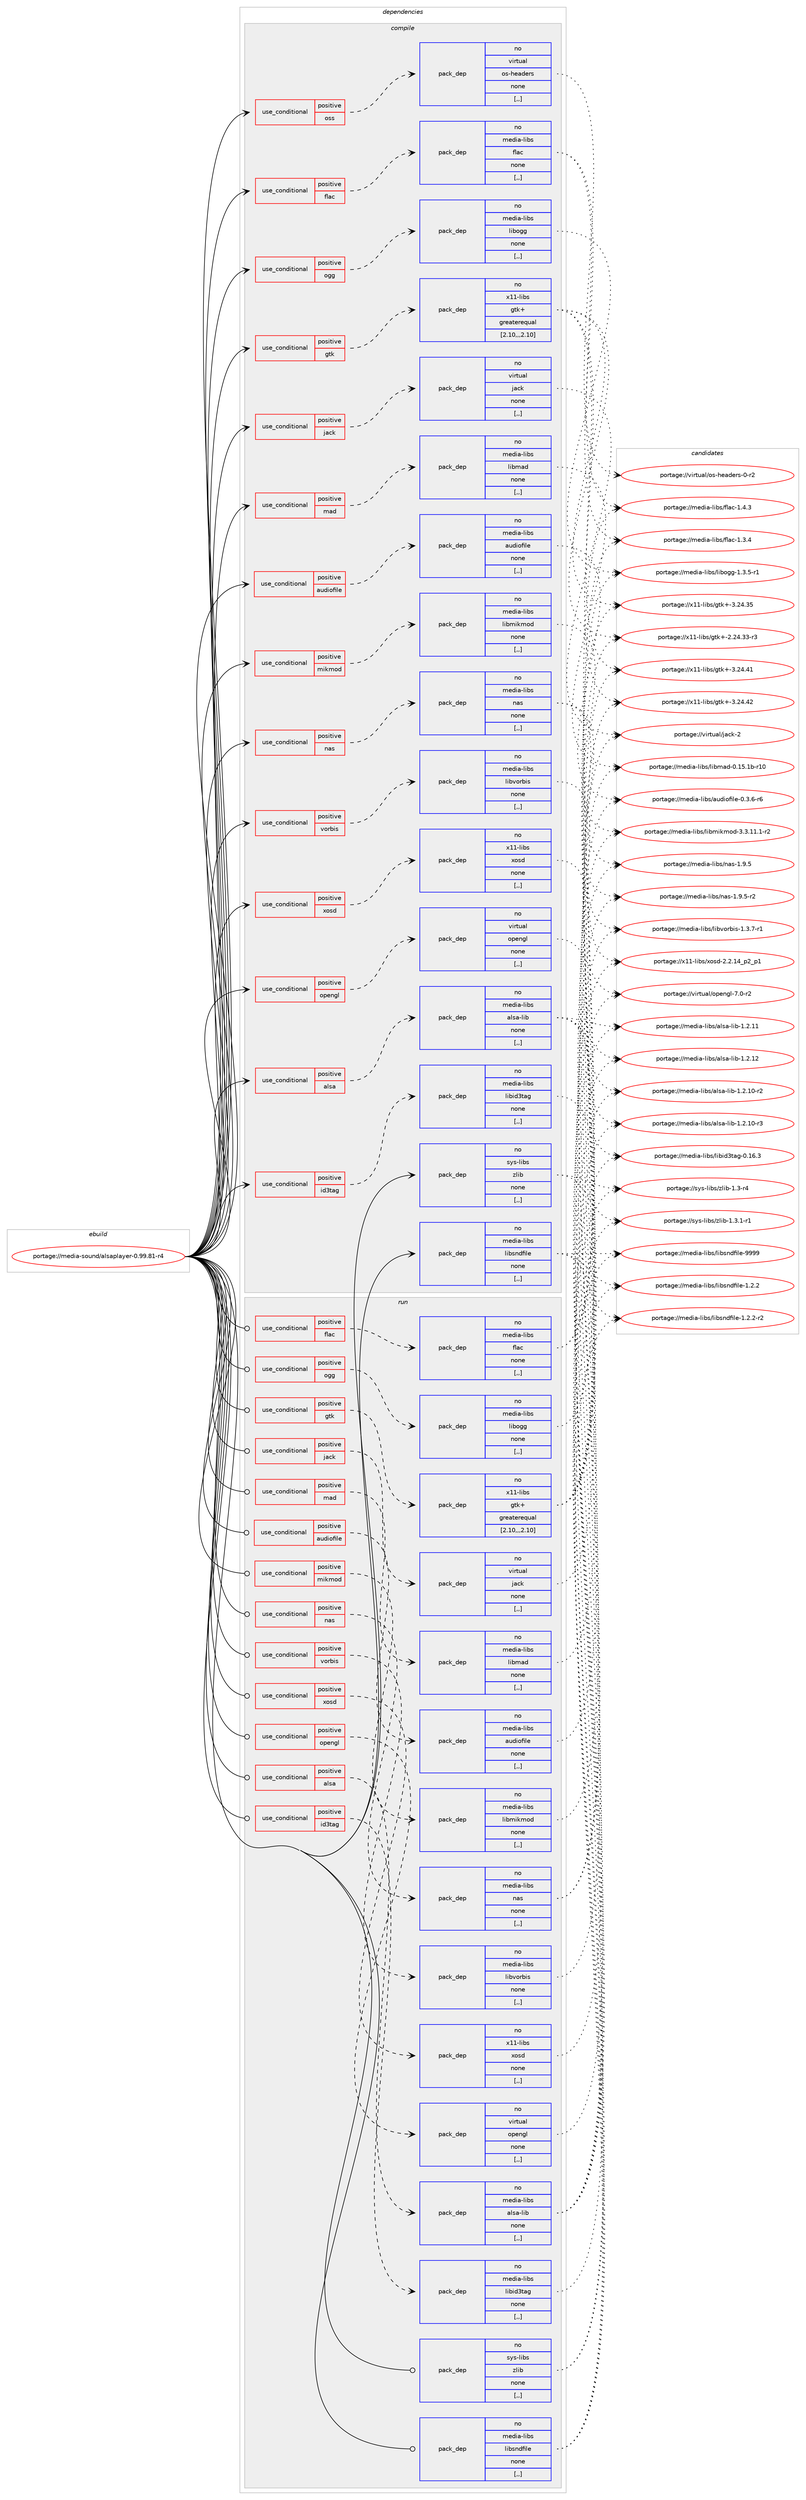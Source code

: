 digraph prolog {

# *************
# Graph options
# *************

newrank=true;
concentrate=true;
compound=true;
graph [rankdir=LR,fontname=Helvetica,fontsize=10,ranksep=1.5];#, ranksep=2.5, nodesep=0.2];
edge  [arrowhead=vee];
node  [fontname=Helvetica,fontsize=10];

# **********
# The ebuild
# **********

subgraph cluster_leftcol {
color=gray;
rank=same;
label=<<i>ebuild</i>>;
id [label="portage://media-sound/alsaplayer-0.99.81-r4", color=red, width=4, href="../media-sound/alsaplayer-0.99.81-r4.svg"];
}

# ****************
# The dependencies
# ****************

subgraph cluster_midcol {
color=gray;
label=<<i>dependencies</i>>;
subgraph cluster_compile {
fillcolor="#eeeeee";
style=filled;
label=<<i>compile</i>>;
subgraph cond77008 {
dependency304447 [label=<<TABLE BORDER="0" CELLBORDER="1" CELLSPACING="0" CELLPADDING="4"><TR><TD ROWSPAN="3" CELLPADDING="10">use_conditional</TD></TR><TR><TD>positive</TD></TR><TR><TD>alsa</TD></TR></TABLE>>, shape=none, color=red];
subgraph pack225069 {
dependency304448 [label=<<TABLE BORDER="0" CELLBORDER="1" CELLSPACING="0" CELLPADDING="4" WIDTH="220"><TR><TD ROWSPAN="6" CELLPADDING="30">pack_dep</TD></TR><TR><TD WIDTH="110">no</TD></TR><TR><TD>media-libs</TD></TR><TR><TD>alsa-lib</TD></TR><TR><TD>none</TD></TR><TR><TD>[,,]</TD></TR></TABLE>>, shape=none, color=blue];
}
dependency304447:e -> dependency304448:w [weight=20,style="dashed",arrowhead="vee"];
}
id:e -> dependency304447:w [weight=20,style="solid",arrowhead="vee"];
subgraph cond77009 {
dependency304449 [label=<<TABLE BORDER="0" CELLBORDER="1" CELLSPACING="0" CELLPADDING="4"><TR><TD ROWSPAN="3" CELLPADDING="10">use_conditional</TD></TR><TR><TD>positive</TD></TR><TR><TD>audiofile</TD></TR></TABLE>>, shape=none, color=red];
subgraph pack225070 {
dependency304450 [label=<<TABLE BORDER="0" CELLBORDER="1" CELLSPACING="0" CELLPADDING="4" WIDTH="220"><TR><TD ROWSPAN="6" CELLPADDING="30">pack_dep</TD></TR><TR><TD WIDTH="110">no</TD></TR><TR><TD>media-libs</TD></TR><TR><TD>audiofile</TD></TR><TR><TD>none</TD></TR><TR><TD>[,,]</TD></TR></TABLE>>, shape=none, color=blue];
}
dependency304449:e -> dependency304450:w [weight=20,style="dashed",arrowhead="vee"];
}
id:e -> dependency304449:w [weight=20,style="solid",arrowhead="vee"];
subgraph cond77010 {
dependency304451 [label=<<TABLE BORDER="0" CELLBORDER="1" CELLSPACING="0" CELLPADDING="4"><TR><TD ROWSPAN="3" CELLPADDING="10">use_conditional</TD></TR><TR><TD>positive</TD></TR><TR><TD>flac</TD></TR></TABLE>>, shape=none, color=red];
subgraph pack225071 {
dependency304452 [label=<<TABLE BORDER="0" CELLBORDER="1" CELLSPACING="0" CELLPADDING="4" WIDTH="220"><TR><TD ROWSPAN="6" CELLPADDING="30">pack_dep</TD></TR><TR><TD WIDTH="110">no</TD></TR><TR><TD>media-libs</TD></TR><TR><TD>flac</TD></TR><TR><TD>none</TD></TR><TR><TD>[,,]</TD></TR></TABLE>>, shape=none, color=blue];
}
dependency304451:e -> dependency304452:w [weight=20,style="dashed",arrowhead="vee"];
}
id:e -> dependency304451:w [weight=20,style="solid",arrowhead="vee"];
subgraph cond77011 {
dependency304453 [label=<<TABLE BORDER="0" CELLBORDER="1" CELLSPACING="0" CELLPADDING="4"><TR><TD ROWSPAN="3" CELLPADDING="10">use_conditional</TD></TR><TR><TD>positive</TD></TR><TR><TD>gtk</TD></TR></TABLE>>, shape=none, color=red];
subgraph pack225072 {
dependency304454 [label=<<TABLE BORDER="0" CELLBORDER="1" CELLSPACING="0" CELLPADDING="4" WIDTH="220"><TR><TD ROWSPAN="6" CELLPADDING="30">pack_dep</TD></TR><TR><TD WIDTH="110">no</TD></TR><TR><TD>x11-libs</TD></TR><TR><TD>gtk+</TD></TR><TR><TD>greaterequal</TD></TR><TR><TD>[2.10,,,2.10]</TD></TR></TABLE>>, shape=none, color=blue];
}
dependency304453:e -> dependency304454:w [weight=20,style="dashed",arrowhead="vee"];
}
id:e -> dependency304453:w [weight=20,style="solid",arrowhead="vee"];
subgraph cond77012 {
dependency304455 [label=<<TABLE BORDER="0" CELLBORDER="1" CELLSPACING="0" CELLPADDING="4"><TR><TD ROWSPAN="3" CELLPADDING="10">use_conditional</TD></TR><TR><TD>positive</TD></TR><TR><TD>id3tag</TD></TR></TABLE>>, shape=none, color=red];
subgraph pack225073 {
dependency304456 [label=<<TABLE BORDER="0" CELLBORDER="1" CELLSPACING="0" CELLPADDING="4" WIDTH="220"><TR><TD ROWSPAN="6" CELLPADDING="30">pack_dep</TD></TR><TR><TD WIDTH="110">no</TD></TR><TR><TD>media-libs</TD></TR><TR><TD>libid3tag</TD></TR><TR><TD>none</TD></TR><TR><TD>[,,]</TD></TR></TABLE>>, shape=none, color=blue];
}
dependency304455:e -> dependency304456:w [weight=20,style="dashed",arrowhead="vee"];
}
id:e -> dependency304455:w [weight=20,style="solid",arrowhead="vee"];
subgraph cond77013 {
dependency304457 [label=<<TABLE BORDER="0" CELLBORDER="1" CELLSPACING="0" CELLPADDING="4"><TR><TD ROWSPAN="3" CELLPADDING="10">use_conditional</TD></TR><TR><TD>positive</TD></TR><TR><TD>jack</TD></TR></TABLE>>, shape=none, color=red];
subgraph pack225074 {
dependency304458 [label=<<TABLE BORDER="0" CELLBORDER="1" CELLSPACING="0" CELLPADDING="4" WIDTH="220"><TR><TD ROWSPAN="6" CELLPADDING="30">pack_dep</TD></TR><TR><TD WIDTH="110">no</TD></TR><TR><TD>virtual</TD></TR><TR><TD>jack</TD></TR><TR><TD>none</TD></TR><TR><TD>[,,]</TD></TR></TABLE>>, shape=none, color=blue];
}
dependency304457:e -> dependency304458:w [weight=20,style="dashed",arrowhead="vee"];
}
id:e -> dependency304457:w [weight=20,style="solid",arrowhead="vee"];
subgraph cond77014 {
dependency304459 [label=<<TABLE BORDER="0" CELLBORDER="1" CELLSPACING="0" CELLPADDING="4"><TR><TD ROWSPAN="3" CELLPADDING="10">use_conditional</TD></TR><TR><TD>positive</TD></TR><TR><TD>mad</TD></TR></TABLE>>, shape=none, color=red];
subgraph pack225075 {
dependency304460 [label=<<TABLE BORDER="0" CELLBORDER="1" CELLSPACING="0" CELLPADDING="4" WIDTH="220"><TR><TD ROWSPAN="6" CELLPADDING="30">pack_dep</TD></TR><TR><TD WIDTH="110">no</TD></TR><TR><TD>media-libs</TD></TR><TR><TD>libmad</TD></TR><TR><TD>none</TD></TR><TR><TD>[,,]</TD></TR></TABLE>>, shape=none, color=blue];
}
dependency304459:e -> dependency304460:w [weight=20,style="dashed",arrowhead="vee"];
}
id:e -> dependency304459:w [weight=20,style="solid",arrowhead="vee"];
subgraph cond77015 {
dependency304461 [label=<<TABLE BORDER="0" CELLBORDER="1" CELLSPACING="0" CELLPADDING="4"><TR><TD ROWSPAN="3" CELLPADDING="10">use_conditional</TD></TR><TR><TD>positive</TD></TR><TR><TD>mikmod</TD></TR></TABLE>>, shape=none, color=red];
subgraph pack225076 {
dependency304462 [label=<<TABLE BORDER="0" CELLBORDER="1" CELLSPACING="0" CELLPADDING="4" WIDTH="220"><TR><TD ROWSPAN="6" CELLPADDING="30">pack_dep</TD></TR><TR><TD WIDTH="110">no</TD></TR><TR><TD>media-libs</TD></TR><TR><TD>libmikmod</TD></TR><TR><TD>none</TD></TR><TR><TD>[,,]</TD></TR></TABLE>>, shape=none, color=blue];
}
dependency304461:e -> dependency304462:w [weight=20,style="dashed",arrowhead="vee"];
}
id:e -> dependency304461:w [weight=20,style="solid",arrowhead="vee"];
subgraph cond77016 {
dependency304463 [label=<<TABLE BORDER="0" CELLBORDER="1" CELLSPACING="0" CELLPADDING="4"><TR><TD ROWSPAN="3" CELLPADDING="10">use_conditional</TD></TR><TR><TD>positive</TD></TR><TR><TD>nas</TD></TR></TABLE>>, shape=none, color=red];
subgraph pack225077 {
dependency304464 [label=<<TABLE BORDER="0" CELLBORDER="1" CELLSPACING="0" CELLPADDING="4" WIDTH="220"><TR><TD ROWSPAN="6" CELLPADDING="30">pack_dep</TD></TR><TR><TD WIDTH="110">no</TD></TR><TR><TD>media-libs</TD></TR><TR><TD>nas</TD></TR><TR><TD>none</TD></TR><TR><TD>[,,]</TD></TR></TABLE>>, shape=none, color=blue];
}
dependency304463:e -> dependency304464:w [weight=20,style="dashed",arrowhead="vee"];
}
id:e -> dependency304463:w [weight=20,style="solid",arrowhead="vee"];
subgraph cond77017 {
dependency304465 [label=<<TABLE BORDER="0" CELLBORDER="1" CELLSPACING="0" CELLPADDING="4"><TR><TD ROWSPAN="3" CELLPADDING="10">use_conditional</TD></TR><TR><TD>positive</TD></TR><TR><TD>ogg</TD></TR></TABLE>>, shape=none, color=red];
subgraph pack225078 {
dependency304466 [label=<<TABLE BORDER="0" CELLBORDER="1" CELLSPACING="0" CELLPADDING="4" WIDTH="220"><TR><TD ROWSPAN="6" CELLPADDING="30">pack_dep</TD></TR><TR><TD WIDTH="110">no</TD></TR><TR><TD>media-libs</TD></TR><TR><TD>libogg</TD></TR><TR><TD>none</TD></TR><TR><TD>[,,]</TD></TR></TABLE>>, shape=none, color=blue];
}
dependency304465:e -> dependency304466:w [weight=20,style="dashed",arrowhead="vee"];
}
id:e -> dependency304465:w [weight=20,style="solid",arrowhead="vee"];
subgraph cond77018 {
dependency304467 [label=<<TABLE BORDER="0" CELLBORDER="1" CELLSPACING="0" CELLPADDING="4"><TR><TD ROWSPAN="3" CELLPADDING="10">use_conditional</TD></TR><TR><TD>positive</TD></TR><TR><TD>opengl</TD></TR></TABLE>>, shape=none, color=red];
subgraph pack225079 {
dependency304468 [label=<<TABLE BORDER="0" CELLBORDER="1" CELLSPACING="0" CELLPADDING="4" WIDTH="220"><TR><TD ROWSPAN="6" CELLPADDING="30">pack_dep</TD></TR><TR><TD WIDTH="110">no</TD></TR><TR><TD>virtual</TD></TR><TR><TD>opengl</TD></TR><TR><TD>none</TD></TR><TR><TD>[,,]</TD></TR></TABLE>>, shape=none, color=blue];
}
dependency304467:e -> dependency304468:w [weight=20,style="dashed",arrowhead="vee"];
}
id:e -> dependency304467:w [weight=20,style="solid",arrowhead="vee"];
subgraph cond77019 {
dependency304469 [label=<<TABLE BORDER="0" CELLBORDER="1" CELLSPACING="0" CELLPADDING="4"><TR><TD ROWSPAN="3" CELLPADDING="10">use_conditional</TD></TR><TR><TD>positive</TD></TR><TR><TD>oss</TD></TR></TABLE>>, shape=none, color=red];
subgraph pack225080 {
dependency304470 [label=<<TABLE BORDER="0" CELLBORDER="1" CELLSPACING="0" CELLPADDING="4" WIDTH="220"><TR><TD ROWSPAN="6" CELLPADDING="30">pack_dep</TD></TR><TR><TD WIDTH="110">no</TD></TR><TR><TD>virtual</TD></TR><TR><TD>os-headers</TD></TR><TR><TD>none</TD></TR><TR><TD>[,,]</TD></TR></TABLE>>, shape=none, color=blue];
}
dependency304469:e -> dependency304470:w [weight=20,style="dashed",arrowhead="vee"];
}
id:e -> dependency304469:w [weight=20,style="solid",arrowhead="vee"];
subgraph cond77020 {
dependency304471 [label=<<TABLE BORDER="0" CELLBORDER="1" CELLSPACING="0" CELLPADDING="4"><TR><TD ROWSPAN="3" CELLPADDING="10">use_conditional</TD></TR><TR><TD>positive</TD></TR><TR><TD>vorbis</TD></TR></TABLE>>, shape=none, color=red];
subgraph pack225081 {
dependency304472 [label=<<TABLE BORDER="0" CELLBORDER="1" CELLSPACING="0" CELLPADDING="4" WIDTH="220"><TR><TD ROWSPAN="6" CELLPADDING="30">pack_dep</TD></TR><TR><TD WIDTH="110">no</TD></TR><TR><TD>media-libs</TD></TR><TR><TD>libvorbis</TD></TR><TR><TD>none</TD></TR><TR><TD>[,,]</TD></TR></TABLE>>, shape=none, color=blue];
}
dependency304471:e -> dependency304472:w [weight=20,style="dashed",arrowhead="vee"];
}
id:e -> dependency304471:w [weight=20,style="solid",arrowhead="vee"];
subgraph cond77021 {
dependency304473 [label=<<TABLE BORDER="0" CELLBORDER="1" CELLSPACING="0" CELLPADDING="4"><TR><TD ROWSPAN="3" CELLPADDING="10">use_conditional</TD></TR><TR><TD>positive</TD></TR><TR><TD>xosd</TD></TR></TABLE>>, shape=none, color=red];
subgraph pack225082 {
dependency304474 [label=<<TABLE BORDER="0" CELLBORDER="1" CELLSPACING="0" CELLPADDING="4" WIDTH="220"><TR><TD ROWSPAN="6" CELLPADDING="30">pack_dep</TD></TR><TR><TD WIDTH="110">no</TD></TR><TR><TD>x11-libs</TD></TR><TR><TD>xosd</TD></TR><TR><TD>none</TD></TR><TR><TD>[,,]</TD></TR></TABLE>>, shape=none, color=blue];
}
dependency304473:e -> dependency304474:w [weight=20,style="dashed",arrowhead="vee"];
}
id:e -> dependency304473:w [weight=20,style="solid",arrowhead="vee"];
subgraph pack225083 {
dependency304475 [label=<<TABLE BORDER="0" CELLBORDER="1" CELLSPACING="0" CELLPADDING="4" WIDTH="220"><TR><TD ROWSPAN="6" CELLPADDING="30">pack_dep</TD></TR><TR><TD WIDTH="110">no</TD></TR><TR><TD>media-libs</TD></TR><TR><TD>libsndfile</TD></TR><TR><TD>none</TD></TR><TR><TD>[,,]</TD></TR></TABLE>>, shape=none, color=blue];
}
id:e -> dependency304475:w [weight=20,style="solid",arrowhead="vee"];
subgraph pack225084 {
dependency304476 [label=<<TABLE BORDER="0" CELLBORDER="1" CELLSPACING="0" CELLPADDING="4" WIDTH="220"><TR><TD ROWSPAN="6" CELLPADDING="30">pack_dep</TD></TR><TR><TD WIDTH="110">no</TD></TR><TR><TD>sys-libs</TD></TR><TR><TD>zlib</TD></TR><TR><TD>none</TD></TR><TR><TD>[,,]</TD></TR></TABLE>>, shape=none, color=blue];
}
id:e -> dependency304476:w [weight=20,style="solid",arrowhead="vee"];
}
subgraph cluster_compileandrun {
fillcolor="#eeeeee";
style=filled;
label=<<i>compile and run</i>>;
}
subgraph cluster_run {
fillcolor="#eeeeee";
style=filled;
label=<<i>run</i>>;
subgraph cond77022 {
dependency304477 [label=<<TABLE BORDER="0" CELLBORDER="1" CELLSPACING="0" CELLPADDING="4"><TR><TD ROWSPAN="3" CELLPADDING="10">use_conditional</TD></TR><TR><TD>positive</TD></TR><TR><TD>alsa</TD></TR></TABLE>>, shape=none, color=red];
subgraph pack225085 {
dependency304478 [label=<<TABLE BORDER="0" CELLBORDER="1" CELLSPACING="0" CELLPADDING="4" WIDTH="220"><TR><TD ROWSPAN="6" CELLPADDING="30">pack_dep</TD></TR><TR><TD WIDTH="110">no</TD></TR><TR><TD>media-libs</TD></TR><TR><TD>alsa-lib</TD></TR><TR><TD>none</TD></TR><TR><TD>[,,]</TD></TR></TABLE>>, shape=none, color=blue];
}
dependency304477:e -> dependency304478:w [weight=20,style="dashed",arrowhead="vee"];
}
id:e -> dependency304477:w [weight=20,style="solid",arrowhead="odot"];
subgraph cond77023 {
dependency304479 [label=<<TABLE BORDER="0" CELLBORDER="1" CELLSPACING="0" CELLPADDING="4"><TR><TD ROWSPAN="3" CELLPADDING="10">use_conditional</TD></TR><TR><TD>positive</TD></TR><TR><TD>audiofile</TD></TR></TABLE>>, shape=none, color=red];
subgraph pack225086 {
dependency304480 [label=<<TABLE BORDER="0" CELLBORDER="1" CELLSPACING="0" CELLPADDING="4" WIDTH="220"><TR><TD ROWSPAN="6" CELLPADDING="30">pack_dep</TD></TR><TR><TD WIDTH="110">no</TD></TR><TR><TD>media-libs</TD></TR><TR><TD>audiofile</TD></TR><TR><TD>none</TD></TR><TR><TD>[,,]</TD></TR></TABLE>>, shape=none, color=blue];
}
dependency304479:e -> dependency304480:w [weight=20,style="dashed",arrowhead="vee"];
}
id:e -> dependency304479:w [weight=20,style="solid",arrowhead="odot"];
subgraph cond77024 {
dependency304481 [label=<<TABLE BORDER="0" CELLBORDER="1" CELLSPACING="0" CELLPADDING="4"><TR><TD ROWSPAN="3" CELLPADDING="10">use_conditional</TD></TR><TR><TD>positive</TD></TR><TR><TD>flac</TD></TR></TABLE>>, shape=none, color=red];
subgraph pack225087 {
dependency304482 [label=<<TABLE BORDER="0" CELLBORDER="1" CELLSPACING="0" CELLPADDING="4" WIDTH="220"><TR><TD ROWSPAN="6" CELLPADDING="30">pack_dep</TD></TR><TR><TD WIDTH="110">no</TD></TR><TR><TD>media-libs</TD></TR><TR><TD>flac</TD></TR><TR><TD>none</TD></TR><TR><TD>[,,]</TD></TR></TABLE>>, shape=none, color=blue];
}
dependency304481:e -> dependency304482:w [weight=20,style="dashed",arrowhead="vee"];
}
id:e -> dependency304481:w [weight=20,style="solid",arrowhead="odot"];
subgraph cond77025 {
dependency304483 [label=<<TABLE BORDER="0" CELLBORDER="1" CELLSPACING="0" CELLPADDING="4"><TR><TD ROWSPAN="3" CELLPADDING="10">use_conditional</TD></TR><TR><TD>positive</TD></TR><TR><TD>gtk</TD></TR></TABLE>>, shape=none, color=red];
subgraph pack225088 {
dependency304484 [label=<<TABLE BORDER="0" CELLBORDER="1" CELLSPACING="0" CELLPADDING="4" WIDTH="220"><TR><TD ROWSPAN="6" CELLPADDING="30">pack_dep</TD></TR><TR><TD WIDTH="110">no</TD></TR><TR><TD>x11-libs</TD></TR><TR><TD>gtk+</TD></TR><TR><TD>greaterequal</TD></TR><TR><TD>[2.10,,,2.10]</TD></TR></TABLE>>, shape=none, color=blue];
}
dependency304483:e -> dependency304484:w [weight=20,style="dashed",arrowhead="vee"];
}
id:e -> dependency304483:w [weight=20,style="solid",arrowhead="odot"];
subgraph cond77026 {
dependency304485 [label=<<TABLE BORDER="0" CELLBORDER="1" CELLSPACING="0" CELLPADDING="4"><TR><TD ROWSPAN="3" CELLPADDING="10">use_conditional</TD></TR><TR><TD>positive</TD></TR><TR><TD>id3tag</TD></TR></TABLE>>, shape=none, color=red];
subgraph pack225089 {
dependency304486 [label=<<TABLE BORDER="0" CELLBORDER="1" CELLSPACING="0" CELLPADDING="4" WIDTH="220"><TR><TD ROWSPAN="6" CELLPADDING="30">pack_dep</TD></TR><TR><TD WIDTH="110">no</TD></TR><TR><TD>media-libs</TD></TR><TR><TD>libid3tag</TD></TR><TR><TD>none</TD></TR><TR><TD>[,,]</TD></TR></TABLE>>, shape=none, color=blue];
}
dependency304485:e -> dependency304486:w [weight=20,style="dashed",arrowhead="vee"];
}
id:e -> dependency304485:w [weight=20,style="solid",arrowhead="odot"];
subgraph cond77027 {
dependency304487 [label=<<TABLE BORDER="0" CELLBORDER="1" CELLSPACING="0" CELLPADDING="4"><TR><TD ROWSPAN="3" CELLPADDING="10">use_conditional</TD></TR><TR><TD>positive</TD></TR><TR><TD>jack</TD></TR></TABLE>>, shape=none, color=red];
subgraph pack225090 {
dependency304488 [label=<<TABLE BORDER="0" CELLBORDER="1" CELLSPACING="0" CELLPADDING="4" WIDTH="220"><TR><TD ROWSPAN="6" CELLPADDING="30">pack_dep</TD></TR><TR><TD WIDTH="110">no</TD></TR><TR><TD>virtual</TD></TR><TR><TD>jack</TD></TR><TR><TD>none</TD></TR><TR><TD>[,,]</TD></TR></TABLE>>, shape=none, color=blue];
}
dependency304487:e -> dependency304488:w [weight=20,style="dashed",arrowhead="vee"];
}
id:e -> dependency304487:w [weight=20,style="solid",arrowhead="odot"];
subgraph cond77028 {
dependency304489 [label=<<TABLE BORDER="0" CELLBORDER="1" CELLSPACING="0" CELLPADDING="4"><TR><TD ROWSPAN="3" CELLPADDING="10">use_conditional</TD></TR><TR><TD>positive</TD></TR><TR><TD>mad</TD></TR></TABLE>>, shape=none, color=red];
subgraph pack225091 {
dependency304490 [label=<<TABLE BORDER="0" CELLBORDER="1" CELLSPACING="0" CELLPADDING="4" WIDTH="220"><TR><TD ROWSPAN="6" CELLPADDING="30">pack_dep</TD></TR><TR><TD WIDTH="110">no</TD></TR><TR><TD>media-libs</TD></TR><TR><TD>libmad</TD></TR><TR><TD>none</TD></TR><TR><TD>[,,]</TD></TR></TABLE>>, shape=none, color=blue];
}
dependency304489:e -> dependency304490:w [weight=20,style="dashed",arrowhead="vee"];
}
id:e -> dependency304489:w [weight=20,style="solid",arrowhead="odot"];
subgraph cond77029 {
dependency304491 [label=<<TABLE BORDER="0" CELLBORDER="1" CELLSPACING="0" CELLPADDING="4"><TR><TD ROWSPAN="3" CELLPADDING="10">use_conditional</TD></TR><TR><TD>positive</TD></TR><TR><TD>mikmod</TD></TR></TABLE>>, shape=none, color=red];
subgraph pack225092 {
dependency304492 [label=<<TABLE BORDER="0" CELLBORDER="1" CELLSPACING="0" CELLPADDING="4" WIDTH="220"><TR><TD ROWSPAN="6" CELLPADDING="30">pack_dep</TD></TR><TR><TD WIDTH="110">no</TD></TR><TR><TD>media-libs</TD></TR><TR><TD>libmikmod</TD></TR><TR><TD>none</TD></TR><TR><TD>[,,]</TD></TR></TABLE>>, shape=none, color=blue];
}
dependency304491:e -> dependency304492:w [weight=20,style="dashed",arrowhead="vee"];
}
id:e -> dependency304491:w [weight=20,style="solid",arrowhead="odot"];
subgraph cond77030 {
dependency304493 [label=<<TABLE BORDER="0" CELLBORDER="1" CELLSPACING="0" CELLPADDING="4"><TR><TD ROWSPAN="3" CELLPADDING="10">use_conditional</TD></TR><TR><TD>positive</TD></TR><TR><TD>nas</TD></TR></TABLE>>, shape=none, color=red];
subgraph pack225093 {
dependency304494 [label=<<TABLE BORDER="0" CELLBORDER="1" CELLSPACING="0" CELLPADDING="4" WIDTH="220"><TR><TD ROWSPAN="6" CELLPADDING="30">pack_dep</TD></TR><TR><TD WIDTH="110">no</TD></TR><TR><TD>media-libs</TD></TR><TR><TD>nas</TD></TR><TR><TD>none</TD></TR><TR><TD>[,,]</TD></TR></TABLE>>, shape=none, color=blue];
}
dependency304493:e -> dependency304494:w [weight=20,style="dashed",arrowhead="vee"];
}
id:e -> dependency304493:w [weight=20,style="solid",arrowhead="odot"];
subgraph cond77031 {
dependency304495 [label=<<TABLE BORDER="0" CELLBORDER="1" CELLSPACING="0" CELLPADDING="4"><TR><TD ROWSPAN="3" CELLPADDING="10">use_conditional</TD></TR><TR><TD>positive</TD></TR><TR><TD>ogg</TD></TR></TABLE>>, shape=none, color=red];
subgraph pack225094 {
dependency304496 [label=<<TABLE BORDER="0" CELLBORDER="1" CELLSPACING="0" CELLPADDING="4" WIDTH="220"><TR><TD ROWSPAN="6" CELLPADDING="30">pack_dep</TD></TR><TR><TD WIDTH="110">no</TD></TR><TR><TD>media-libs</TD></TR><TR><TD>libogg</TD></TR><TR><TD>none</TD></TR><TR><TD>[,,]</TD></TR></TABLE>>, shape=none, color=blue];
}
dependency304495:e -> dependency304496:w [weight=20,style="dashed",arrowhead="vee"];
}
id:e -> dependency304495:w [weight=20,style="solid",arrowhead="odot"];
subgraph cond77032 {
dependency304497 [label=<<TABLE BORDER="0" CELLBORDER="1" CELLSPACING="0" CELLPADDING="4"><TR><TD ROWSPAN="3" CELLPADDING="10">use_conditional</TD></TR><TR><TD>positive</TD></TR><TR><TD>opengl</TD></TR></TABLE>>, shape=none, color=red];
subgraph pack225095 {
dependency304498 [label=<<TABLE BORDER="0" CELLBORDER="1" CELLSPACING="0" CELLPADDING="4" WIDTH="220"><TR><TD ROWSPAN="6" CELLPADDING="30">pack_dep</TD></TR><TR><TD WIDTH="110">no</TD></TR><TR><TD>virtual</TD></TR><TR><TD>opengl</TD></TR><TR><TD>none</TD></TR><TR><TD>[,,]</TD></TR></TABLE>>, shape=none, color=blue];
}
dependency304497:e -> dependency304498:w [weight=20,style="dashed",arrowhead="vee"];
}
id:e -> dependency304497:w [weight=20,style="solid",arrowhead="odot"];
subgraph cond77033 {
dependency304499 [label=<<TABLE BORDER="0" CELLBORDER="1" CELLSPACING="0" CELLPADDING="4"><TR><TD ROWSPAN="3" CELLPADDING="10">use_conditional</TD></TR><TR><TD>positive</TD></TR><TR><TD>vorbis</TD></TR></TABLE>>, shape=none, color=red];
subgraph pack225096 {
dependency304500 [label=<<TABLE BORDER="0" CELLBORDER="1" CELLSPACING="0" CELLPADDING="4" WIDTH="220"><TR><TD ROWSPAN="6" CELLPADDING="30">pack_dep</TD></TR><TR><TD WIDTH="110">no</TD></TR><TR><TD>media-libs</TD></TR><TR><TD>libvorbis</TD></TR><TR><TD>none</TD></TR><TR><TD>[,,]</TD></TR></TABLE>>, shape=none, color=blue];
}
dependency304499:e -> dependency304500:w [weight=20,style="dashed",arrowhead="vee"];
}
id:e -> dependency304499:w [weight=20,style="solid",arrowhead="odot"];
subgraph cond77034 {
dependency304501 [label=<<TABLE BORDER="0" CELLBORDER="1" CELLSPACING="0" CELLPADDING="4"><TR><TD ROWSPAN="3" CELLPADDING="10">use_conditional</TD></TR><TR><TD>positive</TD></TR><TR><TD>xosd</TD></TR></TABLE>>, shape=none, color=red];
subgraph pack225097 {
dependency304502 [label=<<TABLE BORDER="0" CELLBORDER="1" CELLSPACING="0" CELLPADDING="4" WIDTH="220"><TR><TD ROWSPAN="6" CELLPADDING="30">pack_dep</TD></TR><TR><TD WIDTH="110">no</TD></TR><TR><TD>x11-libs</TD></TR><TR><TD>xosd</TD></TR><TR><TD>none</TD></TR><TR><TD>[,,]</TD></TR></TABLE>>, shape=none, color=blue];
}
dependency304501:e -> dependency304502:w [weight=20,style="dashed",arrowhead="vee"];
}
id:e -> dependency304501:w [weight=20,style="solid",arrowhead="odot"];
subgraph pack225098 {
dependency304503 [label=<<TABLE BORDER="0" CELLBORDER="1" CELLSPACING="0" CELLPADDING="4" WIDTH="220"><TR><TD ROWSPAN="6" CELLPADDING="30">pack_dep</TD></TR><TR><TD WIDTH="110">no</TD></TR><TR><TD>media-libs</TD></TR><TR><TD>libsndfile</TD></TR><TR><TD>none</TD></TR><TR><TD>[,,]</TD></TR></TABLE>>, shape=none, color=blue];
}
id:e -> dependency304503:w [weight=20,style="solid",arrowhead="odot"];
subgraph pack225099 {
dependency304504 [label=<<TABLE BORDER="0" CELLBORDER="1" CELLSPACING="0" CELLPADDING="4" WIDTH="220"><TR><TD ROWSPAN="6" CELLPADDING="30">pack_dep</TD></TR><TR><TD WIDTH="110">no</TD></TR><TR><TD>sys-libs</TD></TR><TR><TD>zlib</TD></TR><TR><TD>none</TD></TR><TR><TD>[,,]</TD></TR></TABLE>>, shape=none, color=blue];
}
id:e -> dependency304504:w [weight=20,style="solid",arrowhead="odot"];
}
}

# **************
# The candidates
# **************

subgraph cluster_choices {
rank=same;
color=gray;
label=<<i>candidates</i>>;

subgraph choice225069 {
color=black;
nodesep=1;
choice1091011001059745108105981154797108115974510810598454946504649484511450 [label="portage://media-libs/alsa-lib-1.2.10-r2", color=red, width=4,href="../media-libs/alsa-lib-1.2.10-r2.svg"];
choice1091011001059745108105981154797108115974510810598454946504649484511451 [label="portage://media-libs/alsa-lib-1.2.10-r3", color=red, width=4,href="../media-libs/alsa-lib-1.2.10-r3.svg"];
choice109101100105974510810598115479710811597451081059845494650464949 [label="portage://media-libs/alsa-lib-1.2.11", color=red, width=4,href="../media-libs/alsa-lib-1.2.11.svg"];
choice109101100105974510810598115479710811597451081059845494650464950 [label="portage://media-libs/alsa-lib-1.2.12", color=red, width=4,href="../media-libs/alsa-lib-1.2.12.svg"];
dependency304448:e -> choice1091011001059745108105981154797108115974510810598454946504649484511450:w [style=dotted,weight="100"];
dependency304448:e -> choice1091011001059745108105981154797108115974510810598454946504649484511451:w [style=dotted,weight="100"];
dependency304448:e -> choice109101100105974510810598115479710811597451081059845494650464949:w [style=dotted,weight="100"];
dependency304448:e -> choice109101100105974510810598115479710811597451081059845494650464950:w [style=dotted,weight="100"];
}
subgraph choice225070 {
color=black;
nodesep=1;
choice10910110010597451081059811547971171001051111021051081014548465146544511454 [label="portage://media-libs/audiofile-0.3.6-r6", color=red, width=4,href="../media-libs/audiofile-0.3.6-r6.svg"];
dependency304450:e -> choice10910110010597451081059811547971171001051111021051081014548465146544511454:w [style=dotted,weight="100"];
}
subgraph choice225071 {
color=black;
nodesep=1;
choice109101100105974510810598115471021089799454946514652 [label="portage://media-libs/flac-1.3.4", color=red, width=4,href="../media-libs/flac-1.3.4.svg"];
choice109101100105974510810598115471021089799454946524651 [label="portage://media-libs/flac-1.4.3", color=red, width=4,href="../media-libs/flac-1.4.3.svg"];
dependency304452:e -> choice109101100105974510810598115471021089799454946514652:w [style=dotted,weight="100"];
dependency304452:e -> choice109101100105974510810598115471021089799454946524651:w [style=dotted,weight="100"];
}
subgraph choice225072 {
color=black;
nodesep=1;
choice12049494510810598115471031161074345504650524651514511451 [label="portage://x11-libs/gtk+-2.24.33-r3", color=red, width=4,href="../x11-libs/gtk+-2.24.33-r3.svg"];
choice1204949451081059811547103116107434551465052465153 [label="portage://x11-libs/gtk+-3.24.35", color=red, width=4,href="../x11-libs/gtk+-3.24.35.svg"];
choice1204949451081059811547103116107434551465052465249 [label="portage://x11-libs/gtk+-3.24.41", color=red, width=4,href="../x11-libs/gtk+-3.24.41.svg"];
choice1204949451081059811547103116107434551465052465250 [label="portage://x11-libs/gtk+-3.24.42", color=red, width=4,href="../x11-libs/gtk+-3.24.42.svg"];
dependency304454:e -> choice12049494510810598115471031161074345504650524651514511451:w [style=dotted,weight="100"];
dependency304454:e -> choice1204949451081059811547103116107434551465052465153:w [style=dotted,weight="100"];
dependency304454:e -> choice1204949451081059811547103116107434551465052465249:w [style=dotted,weight="100"];
dependency304454:e -> choice1204949451081059811547103116107434551465052465250:w [style=dotted,weight="100"];
}
subgraph choice225073 {
color=black;
nodesep=1;
choice1091011001059745108105981154710810598105100511169710345484649544651 [label="portage://media-libs/libid3tag-0.16.3", color=red, width=4,href="../media-libs/libid3tag-0.16.3.svg"];
dependency304456:e -> choice1091011001059745108105981154710810598105100511169710345484649544651:w [style=dotted,weight="100"];
}
subgraph choice225074 {
color=black;
nodesep=1;
choice118105114116117971084710697991074550 [label="portage://virtual/jack-2", color=red, width=4,href="../virtual/jack-2.svg"];
dependency304458:e -> choice118105114116117971084710697991074550:w [style=dotted,weight="100"];
}
subgraph choice225075 {
color=black;
nodesep=1;
choice1091011001059745108105981154710810598109971004548464953464998451144948 [label="portage://media-libs/libmad-0.15.1b-r10", color=red, width=4,href="../media-libs/libmad-0.15.1b-r10.svg"];
dependency304460:e -> choice1091011001059745108105981154710810598109971004548464953464998451144948:w [style=dotted,weight="100"];
}
subgraph choice225076 {
color=black;
nodesep=1;
choice10910110010597451081059811547108105981091051071091111004551465146494946494511450 [label="portage://media-libs/libmikmod-3.3.11.1-r2", color=red, width=4,href="../media-libs/libmikmod-3.3.11.1-r2.svg"];
dependency304462:e -> choice10910110010597451081059811547108105981091051071091111004551465146494946494511450:w [style=dotted,weight="100"];
}
subgraph choice225077 {
color=black;
nodesep=1;
choice1091011001059745108105981154711097115454946574653 [label="portage://media-libs/nas-1.9.5", color=red, width=4,href="../media-libs/nas-1.9.5.svg"];
choice10910110010597451081059811547110971154549465746534511450 [label="portage://media-libs/nas-1.9.5-r2", color=red, width=4,href="../media-libs/nas-1.9.5-r2.svg"];
dependency304464:e -> choice1091011001059745108105981154711097115454946574653:w [style=dotted,weight="100"];
dependency304464:e -> choice10910110010597451081059811547110971154549465746534511450:w [style=dotted,weight="100"];
}
subgraph choice225078 {
color=black;
nodesep=1;
choice10910110010597451081059811547108105981111031034549465146534511449 [label="portage://media-libs/libogg-1.3.5-r1", color=red, width=4,href="../media-libs/libogg-1.3.5-r1.svg"];
dependency304466:e -> choice10910110010597451081059811547108105981111031034549465146534511449:w [style=dotted,weight="100"];
}
subgraph choice225079 {
color=black;
nodesep=1;
choice1181051141161179710847111112101110103108455546484511450 [label="portage://virtual/opengl-7.0-r2", color=red, width=4,href="../virtual/opengl-7.0-r2.svg"];
dependency304468:e -> choice1181051141161179710847111112101110103108455546484511450:w [style=dotted,weight="100"];
}
subgraph choice225080 {
color=black;
nodesep=1;
choice1181051141161179710847111115451041019710010111411545484511450 [label="portage://virtual/os-headers-0-r2", color=red, width=4,href="../virtual/os-headers-0-r2.svg"];
dependency304470:e -> choice1181051141161179710847111115451041019710010111411545484511450:w [style=dotted,weight="100"];
}
subgraph choice225081 {
color=black;
nodesep=1;
choice1091011001059745108105981154710810598118111114981051154549465146554511449 [label="portage://media-libs/libvorbis-1.3.7-r1", color=red, width=4,href="../media-libs/libvorbis-1.3.7-r1.svg"];
dependency304472:e -> choice1091011001059745108105981154710810598118111114981051154549465146554511449:w [style=dotted,weight="100"];
}
subgraph choice225082 {
color=black;
nodesep=1;
choice12049494510810598115471201111151004550465046495295112509511249 [label="portage://x11-libs/xosd-2.2.14_p2_p1", color=red, width=4,href="../x11-libs/xosd-2.2.14_p2_p1.svg"];
dependency304474:e -> choice12049494510810598115471201111151004550465046495295112509511249:w [style=dotted,weight="100"];
}
subgraph choice225083 {
color=black;
nodesep=1;
choice1091011001059745108105981154710810598115110100102105108101454946504650 [label="portage://media-libs/libsndfile-1.2.2", color=red, width=4,href="../media-libs/libsndfile-1.2.2.svg"];
choice10910110010597451081059811547108105981151101001021051081014549465046504511450 [label="portage://media-libs/libsndfile-1.2.2-r2", color=red, width=4,href="../media-libs/libsndfile-1.2.2-r2.svg"];
choice10910110010597451081059811547108105981151101001021051081014557575757 [label="portage://media-libs/libsndfile-9999", color=red, width=4,href="../media-libs/libsndfile-9999.svg"];
dependency304475:e -> choice1091011001059745108105981154710810598115110100102105108101454946504650:w [style=dotted,weight="100"];
dependency304475:e -> choice10910110010597451081059811547108105981151101001021051081014549465046504511450:w [style=dotted,weight="100"];
dependency304475:e -> choice10910110010597451081059811547108105981151101001021051081014557575757:w [style=dotted,weight="100"];
}
subgraph choice225084 {
color=black;
nodesep=1;
choice11512111545108105981154712210810598454946514511452 [label="portage://sys-libs/zlib-1.3-r4", color=red, width=4,href="../sys-libs/zlib-1.3-r4.svg"];
choice115121115451081059811547122108105984549465146494511449 [label="portage://sys-libs/zlib-1.3.1-r1", color=red, width=4,href="../sys-libs/zlib-1.3.1-r1.svg"];
dependency304476:e -> choice11512111545108105981154712210810598454946514511452:w [style=dotted,weight="100"];
dependency304476:e -> choice115121115451081059811547122108105984549465146494511449:w [style=dotted,weight="100"];
}
subgraph choice225085 {
color=black;
nodesep=1;
choice1091011001059745108105981154797108115974510810598454946504649484511450 [label="portage://media-libs/alsa-lib-1.2.10-r2", color=red, width=4,href="../media-libs/alsa-lib-1.2.10-r2.svg"];
choice1091011001059745108105981154797108115974510810598454946504649484511451 [label="portage://media-libs/alsa-lib-1.2.10-r3", color=red, width=4,href="../media-libs/alsa-lib-1.2.10-r3.svg"];
choice109101100105974510810598115479710811597451081059845494650464949 [label="portage://media-libs/alsa-lib-1.2.11", color=red, width=4,href="../media-libs/alsa-lib-1.2.11.svg"];
choice109101100105974510810598115479710811597451081059845494650464950 [label="portage://media-libs/alsa-lib-1.2.12", color=red, width=4,href="../media-libs/alsa-lib-1.2.12.svg"];
dependency304478:e -> choice1091011001059745108105981154797108115974510810598454946504649484511450:w [style=dotted,weight="100"];
dependency304478:e -> choice1091011001059745108105981154797108115974510810598454946504649484511451:w [style=dotted,weight="100"];
dependency304478:e -> choice109101100105974510810598115479710811597451081059845494650464949:w [style=dotted,weight="100"];
dependency304478:e -> choice109101100105974510810598115479710811597451081059845494650464950:w [style=dotted,weight="100"];
}
subgraph choice225086 {
color=black;
nodesep=1;
choice10910110010597451081059811547971171001051111021051081014548465146544511454 [label="portage://media-libs/audiofile-0.3.6-r6", color=red, width=4,href="../media-libs/audiofile-0.3.6-r6.svg"];
dependency304480:e -> choice10910110010597451081059811547971171001051111021051081014548465146544511454:w [style=dotted,weight="100"];
}
subgraph choice225087 {
color=black;
nodesep=1;
choice109101100105974510810598115471021089799454946514652 [label="portage://media-libs/flac-1.3.4", color=red, width=4,href="../media-libs/flac-1.3.4.svg"];
choice109101100105974510810598115471021089799454946524651 [label="portage://media-libs/flac-1.4.3", color=red, width=4,href="../media-libs/flac-1.4.3.svg"];
dependency304482:e -> choice109101100105974510810598115471021089799454946514652:w [style=dotted,weight="100"];
dependency304482:e -> choice109101100105974510810598115471021089799454946524651:w [style=dotted,weight="100"];
}
subgraph choice225088 {
color=black;
nodesep=1;
choice12049494510810598115471031161074345504650524651514511451 [label="portage://x11-libs/gtk+-2.24.33-r3", color=red, width=4,href="../x11-libs/gtk+-2.24.33-r3.svg"];
choice1204949451081059811547103116107434551465052465153 [label="portage://x11-libs/gtk+-3.24.35", color=red, width=4,href="../x11-libs/gtk+-3.24.35.svg"];
choice1204949451081059811547103116107434551465052465249 [label="portage://x11-libs/gtk+-3.24.41", color=red, width=4,href="../x11-libs/gtk+-3.24.41.svg"];
choice1204949451081059811547103116107434551465052465250 [label="portage://x11-libs/gtk+-3.24.42", color=red, width=4,href="../x11-libs/gtk+-3.24.42.svg"];
dependency304484:e -> choice12049494510810598115471031161074345504650524651514511451:w [style=dotted,weight="100"];
dependency304484:e -> choice1204949451081059811547103116107434551465052465153:w [style=dotted,weight="100"];
dependency304484:e -> choice1204949451081059811547103116107434551465052465249:w [style=dotted,weight="100"];
dependency304484:e -> choice1204949451081059811547103116107434551465052465250:w [style=dotted,weight="100"];
}
subgraph choice225089 {
color=black;
nodesep=1;
choice1091011001059745108105981154710810598105100511169710345484649544651 [label="portage://media-libs/libid3tag-0.16.3", color=red, width=4,href="../media-libs/libid3tag-0.16.3.svg"];
dependency304486:e -> choice1091011001059745108105981154710810598105100511169710345484649544651:w [style=dotted,weight="100"];
}
subgraph choice225090 {
color=black;
nodesep=1;
choice118105114116117971084710697991074550 [label="portage://virtual/jack-2", color=red, width=4,href="../virtual/jack-2.svg"];
dependency304488:e -> choice118105114116117971084710697991074550:w [style=dotted,weight="100"];
}
subgraph choice225091 {
color=black;
nodesep=1;
choice1091011001059745108105981154710810598109971004548464953464998451144948 [label="portage://media-libs/libmad-0.15.1b-r10", color=red, width=4,href="../media-libs/libmad-0.15.1b-r10.svg"];
dependency304490:e -> choice1091011001059745108105981154710810598109971004548464953464998451144948:w [style=dotted,weight="100"];
}
subgraph choice225092 {
color=black;
nodesep=1;
choice10910110010597451081059811547108105981091051071091111004551465146494946494511450 [label="portage://media-libs/libmikmod-3.3.11.1-r2", color=red, width=4,href="../media-libs/libmikmod-3.3.11.1-r2.svg"];
dependency304492:e -> choice10910110010597451081059811547108105981091051071091111004551465146494946494511450:w [style=dotted,weight="100"];
}
subgraph choice225093 {
color=black;
nodesep=1;
choice1091011001059745108105981154711097115454946574653 [label="portage://media-libs/nas-1.9.5", color=red, width=4,href="../media-libs/nas-1.9.5.svg"];
choice10910110010597451081059811547110971154549465746534511450 [label="portage://media-libs/nas-1.9.5-r2", color=red, width=4,href="../media-libs/nas-1.9.5-r2.svg"];
dependency304494:e -> choice1091011001059745108105981154711097115454946574653:w [style=dotted,weight="100"];
dependency304494:e -> choice10910110010597451081059811547110971154549465746534511450:w [style=dotted,weight="100"];
}
subgraph choice225094 {
color=black;
nodesep=1;
choice10910110010597451081059811547108105981111031034549465146534511449 [label="portage://media-libs/libogg-1.3.5-r1", color=red, width=4,href="../media-libs/libogg-1.3.5-r1.svg"];
dependency304496:e -> choice10910110010597451081059811547108105981111031034549465146534511449:w [style=dotted,weight="100"];
}
subgraph choice225095 {
color=black;
nodesep=1;
choice1181051141161179710847111112101110103108455546484511450 [label="portage://virtual/opengl-7.0-r2", color=red, width=4,href="../virtual/opengl-7.0-r2.svg"];
dependency304498:e -> choice1181051141161179710847111112101110103108455546484511450:w [style=dotted,weight="100"];
}
subgraph choice225096 {
color=black;
nodesep=1;
choice1091011001059745108105981154710810598118111114981051154549465146554511449 [label="portage://media-libs/libvorbis-1.3.7-r1", color=red, width=4,href="../media-libs/libvorbis-1.3.7-r1.svg"];
dependency304500:e -> choice1091011001059745108105981154710810598118111114981051154549465146554511449:w [style=dotted,weight="100"];
}
subgraph choice225097 {
color=black;
nodesep=1;
choice12049494510810598115471201111151004550465046495295112509511249 [label="portage://x11-libs/xosd-2.2.14_p2_p1", color=red, width=4,href="../x11-libs/xosd-2.2.14_p2_p1.svg"];
dependency304502:e -> choice12049494510810598115471201111151004550465046495295112509511249:w [style=dotted,weight="100"];
}
subgraph choice225098 {
color=black;
nodesep=1;
choice1091011001059745108105981154710810598115110100102105108101454946504650 [label="portage://media-libs/libsndfile-1.2.2", color=red, width=4,href="../media-libs/libsndfile-1.2.2.svg"];
choice10910110010597451081059811547108105981151101001021051081014549465046504511450 [label="portage://media-libs/libsndfile-1.2.2-r2", color=red, width=4,href="../media-libs/libsndfile-1.2.2-r2.svg"];
choice10910110010597451081059811547108105981151101001021051081014557575757 [label="portage://media-libs/libsndfile-9999", color=red, width=4,href="../media-libs/libsndfile-9999.svg"];
dependency304503:e -> choice1091011001059745108105981154710810598115110100102105108101454946504650:w [style=dotted,weight="100"];
dependency304503:e -> choice10910110010597451081059811547108105981151101001021051081014549465046504511450:w [style=dotted,weight="100"];
dependency304503:e -> choice10910110010597451081059811547108105981151101001021051081014557575757:w [style=dotted,weight="100"];
}
subgraph choice225099 {
color=black;
nodesep=1;
choice11512111545108105981154712210810598454946514511452 [label="portage://sys-libs/zlib-1.3-r4", color=red, width=4,href="../sys-libs/zlib-1.3-r4.svg"];
choice115121115451081059811547122108105984549465146494511449 [label="portage://sys-libs/zlib-1.3.1-r1", color=red, width=4,href="../sys-libs/zlib-1.3.1-r1.svg"];
dependency304504:e -> choice11512111545108105981154712210810598454946514511452:w [style=dotted,weight="100"];
dependency304504:e -> choice115121115451081059811547122108105984549465146494511449:w [style=dotted,weight="100"];
}
}

}
